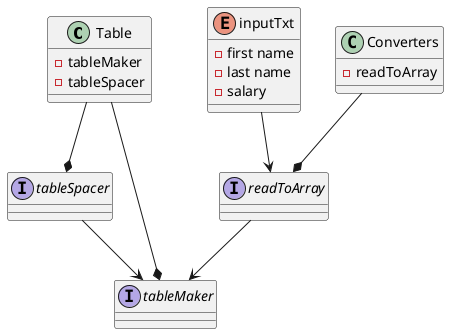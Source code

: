 @startuml
'https://plantuml.com/class-diagram

class Table
enum inputTxt
class Converters
interface readToArray
interface tableSpacer
interface tableMaker

inputTxt --> readToArray
readToArray --> tableMaker
tableSpacer --> tableMaker

Table --* tableSpacer
Table --* tableMaker
Converters --* readToArray

class Table{
-tableMaker
-tableSpacer
}

class Converters{
-readToArray
}


enum inputTxt {
-first name
-last name
-salary
}


@enduml